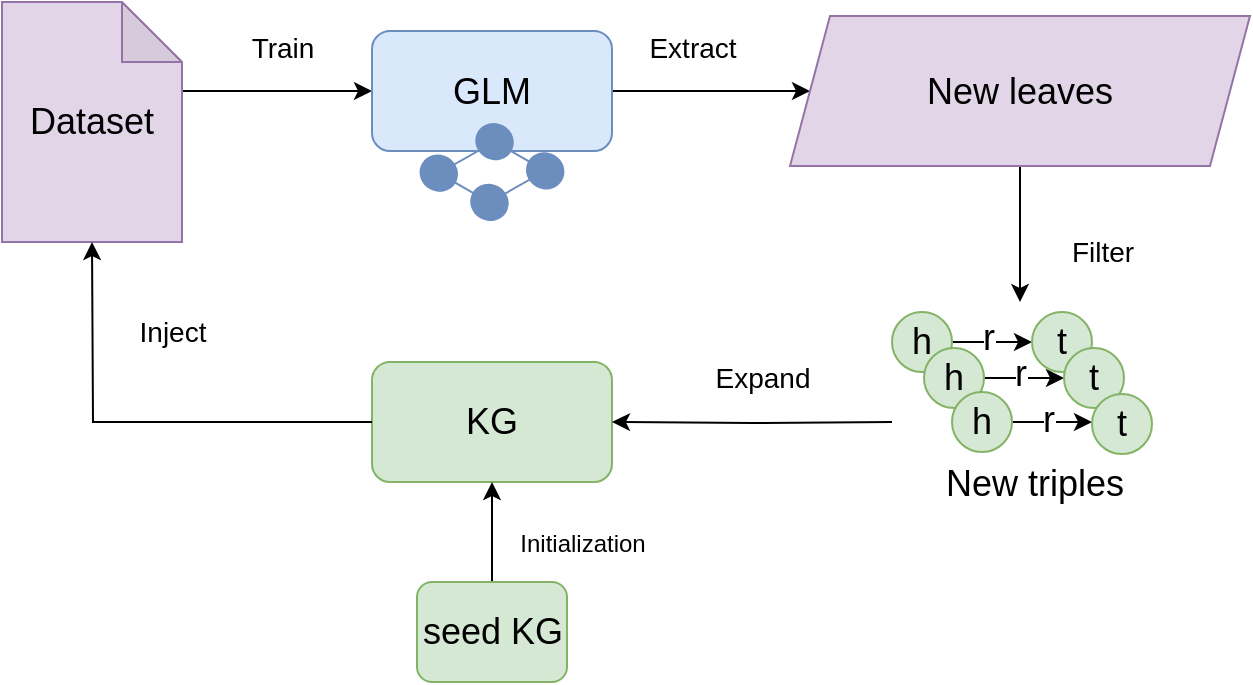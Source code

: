 <mxfile version="24.2.5" type="github" pages="2">
  <diagram id="C5RBs43oDa-KdzZeNtuy" name="Page-1">
    <mxGraphModel dx="826" dy="828" grid="1" gridSize="10" guides="1" tooltips="1" connect="1" arrows="1" fold="1" page="1" pageScale="1" pageWidth="1654" pageHeight="2336" math="0" shadow="0">
      <root>
        <mxCell id="WIyWlLk6GJQsqaUBKTNV-0" />
        <mxCell id="WIyWlLk6GJQsqaUBKTNV-1" parent="WIyWlLk6GJQsqaUBKTNV-0" />
        <mxCell id="seSWAJgVq4mDhNHwcXBg-10" style="edgeStyle=orthogonalEdgeStyle;rounded=0;orthogonalLoop=1;jettySize=auto;html=1;entryX=0;entryY=0.5;entryDx=0;entryDy=0;exitX=0.989;exitY=0.371;exitDx=0;exitDy=0;exitPerimeter=0;" edge="1" parent="WIyWlLk6GJQsqaUBKTNV-1" source="seSWAJgVq4mDhNHwcXBg-0" target="seSWAJgVq4mDhNHwcXBg-1">
          <mxGeometry relative="1" as="geometry">
            <mxPoint x="250" y="585" as="sourcePoint" />
          </mxGeometry>
        </mxCell>
        <mxCell id="seSWAJgVq4mDhNHwcXBg-0" value="&lt;font style=&quot;font-size: 18px;&quot;&gt;Dataset&lt;/font&gt;" style="shape=note;whiteSpace=wrap;html=1;backgroundOutline=1;darkOpacity=0.05;fillColor=#e1d5e7;strokeColor=#9673a6;" vertex="1" parent="WIyWlLk6GJQsqaUBKTNV-1">
          <mxGeometry x="145" y="540" width="90" height="120" as="geometry" />
        </mxCell>
        <mxCell id="seSWAJgVq4mDhNHwcXBg-12" style="edgeStyle=orthogonalEdgeStyle;rounded=0;orthogonalLoop=1;jettySize=auto;html=1;exitX=1;exitY=0.5;exitDx=0;exitDy=0;entryX=0;entryY=0.5;entryDx=0;entryDy=0;" edge="1" parent="WIyWlLk6GJQsqaUBKTNV-1" source="seSWAJgVq4mDhNHwcXBg-1" target="seSWAJgVq4mDhNHwcXBg-7">
          <mxGeometry relative="1" as="geometry" />
        </mxCell>
        <mxCell id="seSWAJgVq4mDhNHwcXBg-1" value="&lt;font style=&quot;font-size: 18px;&quot;&gt;GLM&lt;/font&gt;" style="rounded=1;whiteSpace=wrap;html=1;fillColor=#dae8fc;strokeColor=#6c8ebf;" vertex="1" parent="WIyWlLk6GJQsqaUBKTNV-1">
          <mxGeometry x="330" y="554.5" width="120" height="60" as="geometry" />
        </mxCell>
        <mxCell id="seSWAJgVq4mDhNHwcXBg-4" value="&lt;font style=&quot;font-size: 18px;&quot;&gt;KG&lt;/font&gt;" style="rounded=1;whiteSpace=wrap;html=1;fillColor=#d5e8d4;strokeColor=#82b366;" vertex="1" parent="WIyWlLk6GJQsqaUBKTNV-1">
          <mxGeometry x="330" y="720" width="120" height="60" as="geometry" />
        </mxCell>
        <mxCell id="seSWAJgVq4mDhNHwcXBg-14" style="edgeStyle=orthogonalEdgeStyle;rounded=0;orthogonalLoop=1;jettySize=auto;html=1;exitX=0.5;exitY=1;exitDx=0;exitDy=0;" edge="1" parent="WIyWlLk6GJQsqaUBKTNV-1" source="seSWAJgVq4mDhNHwcXBg-7">
          <mxGeometry relative="1" as="geometry">
            <mxPoint x="654" y="690" as="targetPoint" />
          </mxGeometry>
        </mxCell>
        <mxCell id="seSWAJgVq4mDhNHwcXBg-7" value="&lt;font style=&quot;font-size: 18px;&quot;&gt;New leaves&lt;/font&gt;" style="shape=parallelogram;perimeter=parallelogramPerimeter;whiteSpace=wrap;html=1;fixedSize=1;fillColor=#e1d5e7;strokeColor=#9673a6;" vertex="1" parent="WIyWlLk6GJQsqaUBKTNV-1">
          <mxGeometry x="539" y="547" width="230" height="75" as="geometry" />
        </mxCell>
        <mxCell id="seSWAJgVq4mDhNHwcXBg-16" style="edgeStyle=orthogonalEdgeStyle;rounded=0;orthogonalLoop=1;jettySize=auto;html=1;entryX=1;entryY=0.5;entryDx=0;entryDy=0;" edge="1" parent="WIyWlLk6GJQsqaUBKTNV-1" target="seSWAJgVq4mDhNHwcXBg-4">
          <mxGeometry relative="1" as="geometry">
            <mxPoint x="590" y="750" as="sourcePoint" />
          </mxGeometry>
        </mxCell>
        <mxCell id="seSWAJgVq4mDhNHwcXBg-11" value="&lt;font style=&quot;font-size: 14px;&quot;&gt;Train&lt;/font&gt;" style="text;html=1;align=center;verticalAlign=middle;resizable=0;points=[];autosize=1;strokeColor=none;fillColor=none;" vertex="1" parent="WIyWlLk6GJQsqaUBKTNV-1">
          <mxGeometry x="260" y="548" width="50" height="30" as="geometry" />
        </mxCell>
        <mxCell id="seSWAJgVq4mDhNHwcXBg-13" value="&lt;font style=&quot;font-size: 14px;&quot;&gt;Extract&lt;/font&gt;" style="text;html=1;align=center;verticalAlign=middle;resizable=0;points=[];autosize=1;strokeColor=none;fillColor=none;" vertex="1" parent="WIyWlLk6GJQsqaUBKTNV-1">
          <mxGeometry x="455" y="548" width="70" height="30" as="geometry" />
        </mxCell>
        <mxCell id="seSWAJgVq4mDhNHwcXBg-15" value="&lt;font style=&quot;font-size: 14px;&quot;&gt;Filter&lt;/font&gt;" style="text;html=1;align=center;verticalAlign=middle;resizable=0;points=[];autosize=1;strokeColor=none;fillColor=none;" vertex="1" parent="WIyWlLk6GJQsqaUBKTNV-1">
          <mxGeometry x="670" y="650" width="50" height="30" as="geometry" />
        </mxCell>
        <mxCell id="seSWAJgVq4mDhNHwcXBg-17" value="&lt;font style=&quot;font-size: 14px;&quot;&gt;Expand&lt;/font&gt;" style="text;html=1;align=center;verticalAlign=middle;resizable=0;points=[];autosize=1;strokeColor=none;fillColor=none;" vertex="1" parent="WIyWlLk6GJQsqaUBKTNV-1">
          <mxGeometry x="490" y="713" width="70" height="30" as="geometry" />
        </mxCell>
        <mxCell id="seSWAJgVq4mDhNHwcXBg-18" style="edgeStyle=orthogonalEdgeStyle;rounded=0;orthogonalLoop=1;jettySize=auto;html=1;exitX=0;exitY=0.5;exitDx=0;exitDy=0;" edge="1" parent="WIyWlLk6GJQsqaUBKTNV-1" source="seSWAJgVq4mDhNHwcXBg-4">
          <mxGeometry relative="1" as="geometry">
            <mxPoint x="320" y="751" as="sourcePoint" />
            <mxPoint x="190" y="660" as="targetPoint" />
          </mxGeometry>
        </mxCell>
        <mxCell id="seSWAJgVq4mDhNHwcXBg-21" value="&lt;font style=&quot;font-size: 14px;&quot;&gt;Inject&lt;/font&gt;" style="text;html=1;align=center;verticalAlign=middle;resizable=0;points=[];autosize=1;strokeColor=none;fillColor=none;" vertex="1" parent="WIyWlLk6GJQsqaUBKTNV-1">
          <mxGeometry x="200" y="690" width="60" height="30" as="geometry" />
        </mxCell>
        <mxCell id="seSWAJgVq4mDhNHwcXBg-28" style="edgeStyle=orthogonalEdgeStyle;rounded=0;orthogonalLoop=1;jettySize=auto;html=1;exitX=1;exitY=0.5;exitDx=0;exitDy=0;entryX=0;entryY=0.5;entryDx=0;entryDy=0;endArrow=classic;endFill=1;" edge="1" parent="WIyWlLk6GJQsqaUBKTNV-1" source="seSWAJgVq4mDhNHwcXBg-25" target="seSWAJgVq4mDhNHwcXBg-26">
          <mxGeometry relative="1" as="geometry" />
        </mxCell>
        <mxCell id="seSWAJgVq4mDhNHwcXBg-29" value="&lt;font style=&quot;font-size: 18px;&quot;&gt;r&lt;/font&gt;" style="edgeLabel;html=1;align=center;verticalAlign=middle;resizable=0;points=[];" vertex="1" connectable="0" parent="seSWAJgVq4mDhNHwcXBg-28">
          <mxGeometry relative="1" as="geometry">
            <mxPoint x="-2" y="-2" as="offset" />
          </mxGeometry>
        </mxCell>
        <mxCell id="seSWAJgVq4mDhNHwcXBg-25" value="&lt;font style=&quot;font-size: 18px;&quot;&gt;h&lt;/font&gt;" style="ellipse;whiteSpace=wrap;html=1;aspect=fixed;fillColor=#d5e8d4;strokeColor=#82b366;" vertex="1" parent="WIyWlLk6GJQsqaUBKTNV-1">
          <mxGeometry x="590" y="695" width="30" height="30" as="geometry" />
        </mxCell>
        <mxCell id="seSWAJgVq4mDhNHwcXBg-26" value="&lt;font style=&quot;font-size: 18px;&quot;&gt;t&lt;/font&gt;" style="ellipse;whiteSpace=wrap;html=1;aspect=fixed;fillColor=#d5e8d4;strokeColor=#82b366;" vertex="1" parent="WIyWlLk6GJQsqaUBKTNV-1">
          <mxGeometry x="660" y="695" width="30" height="30" as="geometry" />
        </mxCell>
        <mxCell id="seSWAJgVq4mDhNHwcXBg-30" style="edgeStyle=orthogonalEdgeStyle;rounded=0;orthogonalLoop=1;jettySize=auto;html=1;exitX=1;exitY=0.5;exitDx=0;exitDy=0;entryX=0;entryY=0.5;entryDx=0;entryDy=0;endArrow=classic;endFill=1;" edge="1" parent="WIyWlLk6GJQsqaUBKTNV-1" source="seSWAJgVq4mDhNHwcXBg-32" target="seSWAJgVq4mDhNHwcXBg-33">
          <mxGeometry relative="1" as="geometry" />
        </mxCell>
        <mxCell id="seSWAJgVq4mDhNHwcXBg-31" value="&lt;font style=&quot;font-size: 18px;&quot;&gt;r&lt;/font&gt;" style="edgeLabel;html=1;align=center;verticalAlign=middle;resizable=0;points=[];" vertex="1" connectable="0" parent="seSWAJgVq4mDhNHwcXBg-30">
          <mxGeometry relative="1" as="geometry">
            <mxPoint x="-2" y="-2" as="offset" />
          </mxGeometry>
        </mxCell>
        <mxCell id="seSWAJgVq4mDhNHwcXBg-32" value="&lt;font style=&quot;font-size: 18px;&quot;&gt;h&lt;/font&gt;" style="ellipse;whiteSpace=wrap;html=1;aspect=fixed;fillColor=#d5e8d4;strokeColor=#82b366;" vertex="1" parent="WIyWlLk6GJQsqaUBKTNV-1">
          <mxGeometry x="606" y="713" width="30" height="30" as="geometry" />
        </mxCell>
        <mxCell id="seSWAJgVq4mDhNHwcXBg-33" value="&lt;font style=&quot;font-size: 18px;&quot;&gt;t&lt;/font&gt;" style="ellipse;whiteSpace=wrap;html=1;aspect=fixed;fillColor=#d5e8d4;strokeColor=#82b366;" vertex="1" parent="WIyWlLk6GJQsqaUBKTNV-1">
          <mxGeometry x="676" y="713" width="30" height="30" as="geometry" />
        </mxCell>
        <mxCell id="seSWAJgVq4mDhNHwcXBg-38" style="edgeStyle=orthogonalEdgeStyle;rounded=0;orthogonalLoop=1;jettySize=auto;html=1;exitX=1;exitY=0.5;exitDx=0;exitDy=0;entryX=0;entryY=0.5;entryDx=0;entryDy=0;endArrow=classic;endFill=1;" edge="1" parent="WIyWlLk6GJQsqaUBKTNV-1" source="seSWAJgVq4mDhNHwcXBg-40">
          <mxGeometry relative="1" as="geometry">
            <mxPoint x="690.0" y="750" as="targetPoint" />
          </mxGeometry>
        </mxCell>
        <mxCell id="seSWAJgVq4mDhNHwcXBg-39" value="&lt;font style=&quot;font-size: 18px;&quot;&gt;r&lt;/font&gt;" style="edgeLabel;html=1;align=center;verticalAlign=middle;resizable=0;points=[];" vertex="1" connectable="0" parent="seSWAJgVq4mDhNHwcXBg-38">
          <mxGeometry relative="1" as="geometry">
            <mxPoint x="-2" y="-2" as="offset" />
          </mxGeometry>
        </mxCell>
        <mxCell id="seSWAJgVq4mDhNHwcXBg-40" value="&lt;font style=&quot;font-size: 18px;&quot;&gt;h&lt;/font&gt;" style="ellipse;whiteSpace=wrap;html=1;aspect=fixed;fillColor=#d5e8d4;strokeColor=#82b366;" vertex="1" parent="WIyWlLk6GJQsqaUBKTNV-1">
          <mxGeometry x="620" y="735" width="30" height="30" as="geometry" />
        </mxCell>
        <mxCell id="seSWAJgVq4mDhNHwcXBg-41" value="&lt;font style=&quot;font-size: 18px;&quot;&gt;t&lt;/font&gt;" style="ellipse;whiteSpace=wrap;html=1;aspect=fixed;fillColor=#d5e8d4;strokeColor=#82b366;" vertex="1" parent="WIyWlLk6GJQsqaUBKTNV-1">
          <mxGeometry x="690" y="736" width="30" height="30" as="geometry" />
        </mxCell>
        <mxCell id="seSWAJgVq4mDhNHwcXBg-42" value="&lt;font style=&quot;font-size: 18px;&quot;&gt;New triples&lt;/font&gt;" style="text;html=1;align=center;verticalAlign=middle;resizable=0;points=[];autosize=1;strokeColor=none;fillColor=none;" vertex="1" parent="WIyWlLk6GJQsqaUBKTNV-1">
          <mxGeometry x="606" y="766" width="110" height="30" as="geometry" />
        </mxCell>
        <mxCell id="l7xfD-vt20LBpINy5ArI-0" value="" style="html=1;outlineConnect=0;whiteSpace=wrap;fillColor=#dae8fc;shape=mxgraph.archimate3.network;strokeColor=#6c8ebf;rotation=30;" vertex="1" parent="WIyWlLk6GJQsqaUBKTNV-1">
          <mxGeometry x="357.5" y="600" width="65" height="50" as="geometry" />
        </mxCell>
        <mxCell id="KXxSulnn0EWlaJi8Kfnv-10" style="edgeStyle=orthogonalEdgeStyle;rounded=0;orthogonalLoop=1;jettySize=auto;html=1;exitX=0.5;exitY=0;exitDx=0;exitDy=0;entryX=0.5;entryY=1;entryDx=0;entryDy=0;" edge="1" parent="WIyWlLk6GJQsqaUBKTNV-1" source="KXxSulnn0EWlaJi8Kfnv-9" target="seSWAJgVq4mDhNHwcXBg-4">
          <mxGeometry relative="1" as="geometry" />
        </mxCell>
        <mxCell id="KXxSulnn0EWlaJi8Kfnv-9" value="&lt;font style=&quot;font-size: 18px;&quot;&gt;seed KG&lt;/font&gt;" style="rounded=1;whiteSpace=wrap;html=1;fillColor=#d5e8d4;strokeColor=#82b366;" vertex="1" parent="WIyWlLk6GJQsqaUBKTNV-1">
          <mxGeometry x="352.5" y="830" width="75" height="50" as="geometry" />
        </mxCell>
        <mxCell id="KXxSulnn0EWlaJi8Kfnv-11" value="Initialization" style="text;html=1;align=center;verticalAlign=middle;resizable=0;points=[];autosize=1;strokeColor=none;fillColor=none;" vertex="1" parent="WIyWlLk6GJQsqaUBKTNV-1">
          <mxGeometry x="390" y="796" width="90" height="30" as="geometry" />
        </mxCell>
      </root>
    </mxGraphModel>
  </diagram>
  <diagram id="gVfOctA3C0h_B_90342c" name="Page-2">
    <mxGraphModel dx="1306" dy="1449" grid="1" gridSize="10" guides="1" tooltips="1" connect="1" arrows="1" fold="1" page="1" pageScale="1" pageWidth="1654" pageHeight="2336" math="0" shadow="0">
      <root>
        <mxCell id="0" />
        <mxCell id="1" parent="0" />
        <mxCell id="EGaAuq2JkQWhegBWq2tw-6" value="" style="group" vertex="1" connectable="0" parent="1">
          <mxGeometry x="290" y="190" width="200" height="90" as="geometry" />
        </mxCell>
        <mxCell id="EGaAuq2JkQWhegBWq2tw-1" style="edgeStyle=orthogonalEdgeStyle;rounded=0;orthogonalLoop=1;jettySize=auto;html=1;exitX=1;exitY=0.5;exitDx=0;exitDy=0;entryX=0;entryY=0.5;entryDx=0;entryDy=0;endArrow=classic;endFill=1;" edge="1" parent="EGaAuq2JkQWhegBWq2tw-6" source="EGaAuq2JkQWhegBWq2tw-3" target="EGaAuq2JkQWhegBWq2tw-4">
          <mxGeometry relative="1" as="geometry" />
        </mxCell>
        <mxCell id="EGaAuq2JkQWhegBWq2tw-2" value="&lt;font style=&quot;font-size: 18px;&quot;&gt;r&lt;/font&gt;" style="edgeLabel;html=1;align=center;verticalAlign=middle;resizable=0;points=[];" vertex="1" connectable="0" parent="EGaAuq2JkQWhegBWq2tw-1">
          <mxGeometry relative="1" as="geometry">
            <mxPoint y="-2" as="offset" />
          </mxGeometry>
        </mxCell>
        <mxCell id="EGaAuq2JkQWhegBWq2tw-5" value="Text" style="edgeLabel;html=1;align=center;verticalAlign=middle;resizable=0;points=[];" vertex="1" connectable="0" parent="EGaAuq2JkQWhegBWq2tw-1">
          <mxGeometry x="1" y="-9" relative="1" as="geometry">
            <mxPoint x="8" y="-6" as="offset" />
          </mxGeometry>
        </mxCell>
        <mxCell id="EGaAuq2JkQWhegBWq2tw-3" value="&lt;font style=&quot;font-size: 18px;&quot;&gt;h&lt;/font&gt;" style="ellipse;whiteSpace=wrap;html=1;aspect=fixed;fillColor=#d5e8d4;strokeColor=#82b366;" vertex="1" parent="EGaAuq2JkQWhegBWq2tw-6">
          <mxGeometry width="44.444" height="44.444" as="geometry" />
        </mxCell>
        <mxCell id="EGaAuq2JkQWhegBWq2tw-4" value="&lt;font style=&quot;font-size: 18px;&quot;&gt;t&lt;/font&gt;" style="ellipse;whiteSpace=wrap;html=1;aspect=fixed;fillColor=#d5e8d4;strokeColor=#82b366;" vertex="1" parent="EGaAuq2JkQWhegBWq2tw-6">
          <mxGeometry x="140" width="44.444" height="44.444" as="geometry" />
        </mxCell>
        <mxCell id="EGaAuq2JkQWhegBWq2tw-8" value="&lt;font style=&quot;font-size: 18px;&quot;&gt;head&lt;/font&gt;" style="text;html=1;align=center;verticalAlign=middle;resizable=0;points=[];autosize=1;strokeColor=none;fillColor=none;" vertex="1" parent="EGaAuq2JkQWhegBWq2tw-6">
          <mxGeometry x="-7.56" y="44" width="60" height="30" as="geometry" />
        </mxCell>
        <mxCell id="EGaAuq2JkQWhegBWq2tw-9" value="&lt;font style=&quot;font-size: 18px;&quot;&gt;tail&lt;/font&gt;" style="text;html=1;align=center;verticalAlign=middle;resizable=0;points=[];autosize=1;strokeColor=none;fillColor=none;" vertex="1" parent="EGaAuq2JkQWhegBWq2tw-6">
          <mxGeometry x="137.22" y="46" width="50" height="30" as="geometry" />
        </mxCell>
        <mxCell id="EGaAuq2JkQWhegBWq2tw-10" value="&lt;font style=&quot;font-size: 18px;&quot;&gt;relation&lt;/font&gt;" style="text;html=1;align=center;verticalAlign=middle;resizable=0;points=[];autosize=1;strokeColor=none;fillColor=none;" vertex="1" parent="1">
          <mxGeometry x="345" y="170" width="80" height="30" as="geometry" />
        </mxCell>
        <mxCell id="LN2ZpQ5dUskNEg_RxSko-4" value="" style="edgeStyle=orthogonalEdgeStyle;rounded=0;orthogonalLoop=1;jettySize=auto;html=1;strokeWidth=3;strokeColor=#007FFF;" edge="1" parent="1" target="LN2ZpQ5dUskNEg_RxSko-2">
          <mxGeometry relative="1" as="geometry">
            <mxPoint x="370" y="370" as="sourcePoint" />
          </mxGeometry>
        </mxCell>
        <mxCell id="LN2ZpQ5dUskNEg_RxSko-1" value="" style="sketch=0;pointerEvents=1;shadow=0;dashed=0;html=1;strokeColor=none;fillColor=#3399FF;labelPosition=center;verticalLabelPosition=bottom;verticalAlign=top;align=center;outlineConnect=0;shape=mxgraph.veeam2.report;" vertex="1" parent="1">
          <mxGeometry x="280" y="330" width="70" height="80" as="geometry" />
        </mxCell>
        <mxCell id="LN2ZpQ5dUskNEg_RxSko-2" value="&lt;font color=&quot;#007fff&quot; style=&quot;font-size: 36px;&quot;&gt;&amp;lt;h, r, t&amp;gt;&lt;/font&gt;" style="text;html=1;align=center;verticalAlign=middle;resizable=0;points=[];autosize=1;strokeColor=none;fillColor=none;" vertex="1" parent="1">
          <mxGeometry x="425" y="340" width="150" height="60" as="geometry" />
        </mxCell>
        <mxCell id="LN2ZpQ5dUskNEg_RxSko-3" value="&lt;font color=&quot;#007fff&quot; style=&quot;font-size: 18px;&quot;&gt;texts&lt;/font&gt;" style="text;html=1;align=center;verticalAlign=middle;resizable=0;points=[];autosize=1;strokeColor=none;fillColor=none;" vertex="1" parent="1">
          <mxGeometry x="284" y="410" width="60" height="30" as="geometry" />
        </mxCell>
      </root>
    </mxGraphModel>
  </diagram>
</mxfile>
